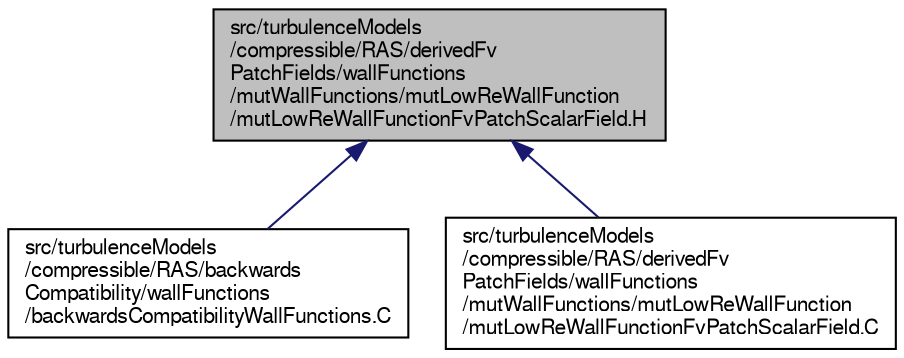 digraph "src/turbulenceModels/compressible/RAS/derivedFvPatchFields/wallFunctions/mutWallFunctions/mutLowReWallFunction/mutLowReWallFunctionFvPatchScalarField.H"
{
  bgcolor="transparent";
  edge [fontname="FreeSans",fontsize="10",labelfontname="FreeSans",labelfontsize="10"];
  node [fontname="FreeSans",fontsize="10",shape=record];
  Node190 [label="src/turbulenceModels\l/compressible/RAS/derivedFv\lPatchFields/wallFunctions\l/mutWallFunctions/mutLowReWallFunction\l/mutLowReWallFunctionFvPatchScalarField.H",height=0.2,width=0.4,color="black", fillcolor="grey75", style="filled", fontcolor="black"];
  Node190 -> Node191 [dir="back",color="midnightblue",fontsize="10",style="solid",fontname="FreeSans"];
  Node191 [label="src/turbulenceModels\l/compressible/RAS/backwards\lCompatibility/wallFunctions\l/backwardsCompatibilityWallFunctions.C",height=0.2,width=0.4,color="black",URL="$a39911.html"];
  Node190 -> Node192 [dir="back",color="midnightblue",fontsize="10",style="solid",fontname="FreeSans"];
  Node192 [label="src/turbulenceModels\l/compressible/RAS/derivedFv\lPatchFields/wallFunctions\l/mutWallFunctions/mutLowReWallFunction\l/mutLowReWallFunctionFvPatchScalarField.C",height=0.2,width=0.4,color="black",URL="$a17213.html"];
}
